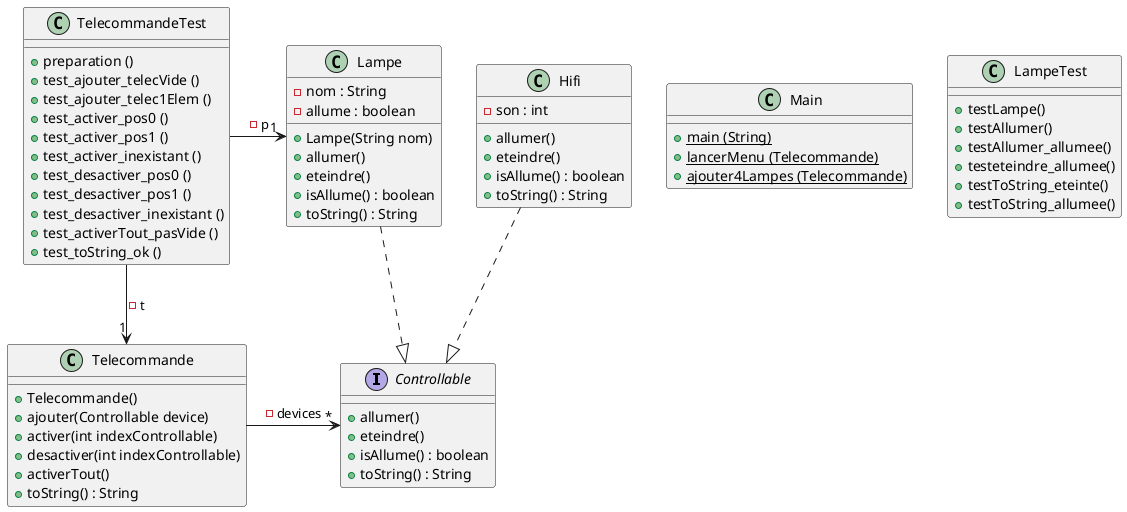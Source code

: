 @startuml

interface Controllable {
    + allumer()
    + eteindre()
    + isAllume() : boolean
    + toString() : String
}

class Lampe {
    - nom : String
    - allume : boolean
    + Lampe(String nom)
    + allumer()
    + eteindre()
    + isAllume() : boolean
    + toString() : String
}

class Hifi {
    - son : int
    + allumer()
    + eteindre()
    + isAllume() : boolean
    + toString() : String
}

class Telecommande {
    + Telecommande()
    + ajouter(Controllable device)
    + activer(int indexControllable)
    + desactiver(int indexControllable)
    + activerTout()
    + toString() : String
}



class Main {
    + main (String) {static}
    + lancerMenu (Telecommande) {static}
    + ajouter4Lampes (Telecommande) {static}
}

class LampeTest {
    + testLampe()
    + testAllumer()
    + testAllumer_allumee()
    + testeteindre_allumee()
    + testToString_eteinte()
    + testToString_allumee()
}

class TelecommandeTest {
    + preparation ()
    + test_ajouter_telecVide ()
    + test_ajouter_telec1Elem ()
    + test_activer_pos0 ()
    + test_activer_pos1 ()
    + test_activer_inexistant ()
    + test_desactiver_pos0 ()
    + test_desactiver_pos1 ()
    + test_desactiver_inexistant ()
    + test_activerTout_pasVide ()
    + test_toString_ok ()
}

Telecommande -> "*" Controllable : - devices

Lampe ..|> Controllable
Hifi ..|> Controllable

TelecommandeTest --> "1" Telecommande : - t
TelecommandeTest -> "1" Lampe : - p

@enduml